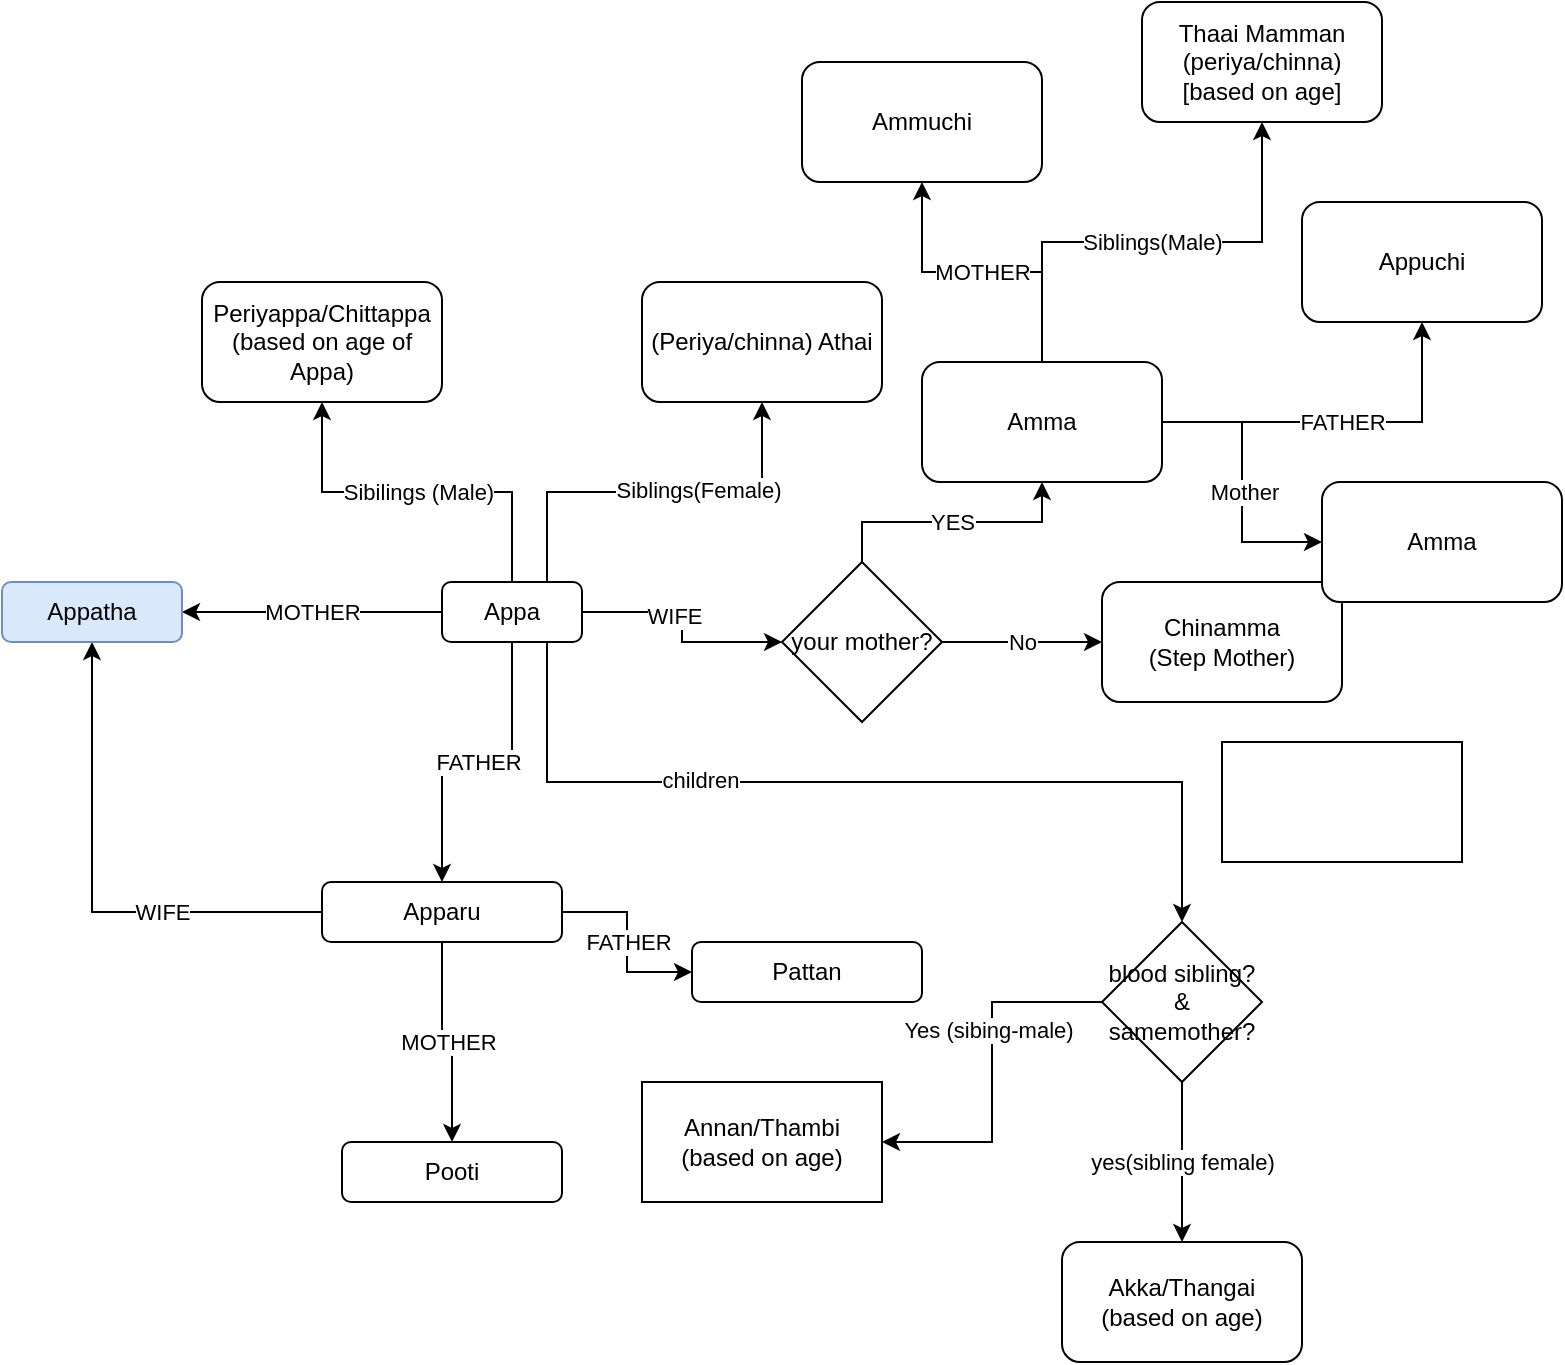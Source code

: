 <mxfile version="22.1.8" type="github">
  <diagram id="CiwGhiM2bAyah1NbgqSa" name="Page-1">
    <mxGraphModel dx="1306" dy="1785" grid="1" gridSize="10" guides="1" tooltips="1" connect="1" arrows="1" fold="1" page="1" pageScale="1" pageWidth="850" pageHeight="1100" math="0" shadow="0">
      <root>
        <mxCell id="0" />
        <mxCell id="1" parent="0" />
        <mxCell id="1SoZ2ksu6iY5cv5EmGTy-5" style="edgeStyle=orthogonalEdgeStyle;rounded=0;orthogonalLoop=1;jettySize=auto;html=1;entryX=0;entryY=0.5;entryDx=0;entryDy=0;" parent="1" source="1SoZ2ksu6iY5cv5EmGTy-1" target="1SoZ2ksu6iY5cv5EmGTy-4" edge="1">
          <mxGeometry relative="1" as="geometry" />
        </mxCell>
        <mxCell id="1SoZ2ksu6iY5cv5EmGTy-6" value="WIFE" style="edgeLabel;html=1;align=center;verticalAlign=middle;resizable=0;points=[];" parent="1SoZ2ksu6iY5cv5EmGTy-5" vertex="1" connectable="0">
          <mxGeometry x="-0.205" y="-2" relative="1" as="geometry">
            <mxPoint as="offset" />
          </mxGeometry>
        </mxCell>
        <mxCell id="1SoZ2ksu6iY5cv5EmGTy-11" value="FATHER" style="edgeStyle=orthogonalEdgeStyle;rounded=0;orthogonalLoop=1;jettySize=auto;html=1;" parent="1" source="1SoZ2ksu6iY5cv5EmGTy-1" target="1SoZ2ksu6iY5cv5EmGTy-10" edge="1">
          <mxGeometry relative="1" as="geometry" />
        </mxCell>
        <mxCell id="1SoZ2ksu6iY5cv5EmGTy-13" value="MOTHER" style="edgeStyle=orthogonalEdgeStyle;rounded=0;orthogonalLoop=1;jettySize=auto;html=1;" parent="1" source="1SoZ2ksu6iY5cv5EmGTy-1" target="1SoZ2ksu6iY5cv5EmGTy-12" edge="1">
          <mxGeometry relative="1" as="geometry" />
        </mxCell>
        <mxCell id="1SoZ2ksu6iY5cv5EmGTy-15" value="Sibilings (Male)" style="edgeStyle=orthogonalEdgeStyle;rounded=0;orthogonalLoop=1;jettySize=auto;html=1;" parent="1" source="1SoZ2ksu6iY5cv5EmGTy-1" target="1SoZ2ksu6iY5cv5EmGTy-14" edge="1">
          <mxGeometry relative="1" as="geometry" />
        </mxCell>
        <mxCell id="1SoZ2ksu6iY5cv5EmGTy-16" style="edgeStyle=orthogonalEdgeStyle;rounded=0;orthogonalLoop=1;jettySize=auto;html=1;exitX=0.75;exitY=0;exitDx=0;exitDy=0;" parent="1" source="1SoZ2ksu6iY5cv5EmGTy-1" target="1SoZ2ksu6iY5cv5EmGTy-17" edge="1">
          <mxGeometry relative="1" as="geometry">
            <mxPoint x="420" y="80" as="targetPoint" />
          </mxGeometry>
        </mxCell>
        <mxCell id="1SoZ2ksu6iY5cv5EmGTy-19" value="Siblings(Female)" style="edgeLabel;html=1;align=center;verticalAlign=middle;resizable=0;points=[];" parent="1SoZ2ksu6iY5cv5EmGTy-16" vertex="1" connectable="0">
          <mxGeometry x="0.214" y="1" relative="1" as="geometry">
            <mxPoint as="offset" />
          </mxGeometry>
        </mxCell>
        <mxCell id="1SoZ2ksu6iY5cv5EmGTy-31" style="edgeStyle=orthogonalEdgeStyle;rounded=0;orthogonalLoop=1;jettySize=auto;html=1;exitX=0.75;exitY=1;exitDx=0;exitDy=0;entryX=0.5;entryY=0;entryDx=0;entryDy=0;" parent="1" source="1SoZ2ksu6iY5cv5EmGTy-1" target="1SoZ2ksu6iY5cv5EmGTy-32" edge="1">
          <mxGeometry relative="1" as="geometry">
            <mxPoint x="660" y="350" as="targetPoint" />
          </mxGeometry>
        </mxCell>
        <mxCell id="1SoZ2ksu6iY5cv5EmGTy-33" value="children" style="edgeLabel;html=1;align=center;verticalAlign=middle;resizable=0;points=[];" parent="1SoZ2ksu6iY5cv5EmGTy-31" vertex="1" connectable="0">
          <mxGeometry x="-0.361" y="1" relative="1" as="geometry">
            <mxPoint as="offset" />
          </mxGeometry>
        </mxCell>
        <mxCell id="1SoZ2ksu6iY5cv5EmGTy-1" value="Appa" style="rounded=1;whiteSpace=wrap;html=1;" parent="1" vertex="1">
          <mxGeometry x="290" y="190" width="70" height="30" as="geometry" />
        </mxCell>
        <mxCell id="gH9LQvdI6YOeVvF69I6v-2" value="FATHER" style="edgeStyle=orthogonalEdgeStyle;rounded=0;orthogonalLoop=1;jettySize=auto;html=1;" parent="1" source="1SoZ2ksu6iY5cv5EmGTy-2" target="gH9LQvdI6YOeVvF69I6v-1" edge="1">
          <mxGeometry relative="1" as="geometry" />
        </mxCell>
        <mxCell id="gH9LQvdI6YOeVvF69I6v-4" value="MOTHER" style="edgeStyle=orthogonalEdgeStyle;rounded=0;orthogonalLoop=1;jettySize=auto;html=1;" parent="1" source="1SoZ2ksu6iY5cv5EmGTy-2" target="gH9LQvdI6YOeVvF69I6v-3" edge="1">
          <mxGeometry relative="1" as="geometry" />
        </mxCell>
        <mxCell id="gH9LQvdI6YOeVvF69I6v-9" value="Siblings(Male)" style="edgeStyle=orthogonalEdgeStyle;rounded=0;orthogonalLoop=1;jettySize=auto;html=1;" parent="1" source="1SoZ2ksu6iY5cv5EmGTy-2" target="gH9LQvdI6YOeVvF69I6v-6" edge="1">
          <mxGeometry relative="1" as="geometry" />
        </mxCell>
        <mxCell id="gH9LQvdI6YOeVvF69I6v-11" value="" style="edgeStyle=orthogonalEdgeStyle;rounded=0;orthogonalLoop=1;jettySize=auto;html=1;" parent="1" source="1SoZ2ksu6iY5cv5EmGTy-2" target="gH9LQvdI6YOeVvF69I6v-10" edge="1">
          <mxGeometry relative="1" as="geometry" />
        </mxCell>
        <mxCell id="_ZczTQVzv1Wm6Jj7xhnZ-41" value="Mother" style="edgeLabel;html=1;align=center;verticalAlign=middle;resizable=0;points=[];" vertex="1" connectable="0" parent="gH9LQvdI6YOeVvF69I6v-11">
          <mxGeometry x="0.071" y="1" relative="1" as="geometry">
            <mxPoint as="offset" />
          </mxGeometry>
        </mxCell>
        <mxCell id="1SoZ2ksu6iY5cv5EmGTy-2" value="Amma" style="rounded=1;whiteSpace=wrap;html=1;" parent="1" vertex="1">
          <mxGeometry x="530" y="80" width="120" height="60" as="geometry" />
        </mxCell>
        <mxCell id="1SoZ2ksu6iY5cv5EmGTy-7" value="YES" style="edgeStyle=orthogonalEdgeStyle;rounded=0;orthogonalLoop=1;jettySize=auto;html=1;entryX=0.5;entryY=1;entryDx=0;entryDy=0;" parent="1" source="1SoZ2ksu6iY5cv5EmGTy-4" target="1SoZ2ksu6iY5cv5EmGTy-2" edge="1">
          <mxGeometry relative="1" as="geometry" />
        </mxCell>
        <mxCell id="1SoZ2ksu6iY5cv5EmGTy-9" value="No" style="edgeStyle=orthogonalEdgeStyle;rounded=0;orthogonalLoop=1;jettySize=auto;html=1;" parent="1" source="1SoZ2ksu6iY5cv5EmGTy-4" target="1SoZ2ksu6iY5cv5EmGTy-8" edge="1">
          <mxGeometry relative="1" as="geometry" />
        </mxCell>
        <mxCell id="1SoZ2ksu6iY5cv5EmGTy-4" value="your mother?" style="rhombus;whiteSpace=wrap;html=1;" parent="1" vertex="1">
          <mxGeometry x="460" y="180" width="80" height="80" as="geometry" />
        </mxCell>
        <mxCell id="1SoZ2ksu6iY5cv5EmGTy-8" value="Chinamma&lt;br&gt;(Step Mother)" style="whiteSpace=wrap;html=1;rounded=1;" parent="1" vertex="1">
          <mxGeometry x="620" y="190" width="120" height="60" as="geometry" />
        </mxCell>
        <mxCell id="1SoZ2ksu6iY5cv5EmGTy-20" style="edgeStyle=orthogonalEdgeStyle;rounded=0;orthogonalLoop=1;jettySize=auto;html=1;entryX=0.5;entryY=1;entryDx=0;entryDy=0;" parent="1" source="1SoZ2ksu6iY5cv5EmGTy-10" target="1SoZ2ksu6iY5cv5EmGTy-12" edge="1">
          <mxGeometry relative="1" as="geometry" />
        </mxCell>
        <mxCell id="1SoZ2ksu6iY5cv5EmGTy-21" value="WIFE" style="edgeLabel;html=1;align=center;verticalAlign=middle;resizable=0;points=[];" parent="1SoZ2ksu6iY5cv5EmGTy-20" vertex="1" connectable="0">
          <mxGeometry x="-0.317" y="3" relative="1" as="geometry">
            <mxPoint x="5" y="-3" as="offset" />
          </mxGeometry>
        </mxCell>
        <mxCell id="1SoZ2ksu6iY5cv5EmGTy-23" value="FATHER" style="edgeStyle=orthogonalEdgeStyle;rounded=0;orthogonalLoop=1;jettySize=auto;html=1;" parent="1" source="1SoZ2ksu6iY5cv5EmGTy-10" target="1SoZ2ksu6iY5cv5EmGTy-22" edge="1">
          <mxGeometry relative="1" as="geometry" />
        </mxCell>
        <mxCell id="1SoZ2ksu6iY5cv5EmGTy-25" value="MOTHER" style="edgeStyle=orthogonalEdgeStyle;rounded=0;orthogonalLoop=1;jettySize=auto;html=1;" parent="1" source="1SoZ2ksu6iY5cv5EmGTy-10" target="1SoZ2ksu6iY5cv5EmGTy-24" edge="1">
          <mxGeometry relative="1" as="geometry" />
        </mxCell>
        <mxCell id="1SoZ2ksu6iY5cv5EmGTy-10" value="Apparu" style="rounded=1;whiteSpace=wrap;html=1;" parent="1" vertex="1">
          <mxGeometry x="230" y="340" width="120" height="30" as="geometry" />
        </mxCell>
        <mxCell id="1SoZ2ksu6iY5cv5EmGTy-12" value="Appatha" style="whiteSpace=wrap;html=1;rounded=1;fillColor=#dae8fc;strokeColor=#6c8ebf;" parent="1" vertex="1">
          <mxGeometry x="70" y="190" width="90" height="30" as="geometry" />
        </mxCell>
        <mxCell id="1SoZ2ksu6iY5cv5EmGTy-14" value="Periyappa/Chittappa&lt;br&gt;(based on age of Appa)" style="rounded=1;whiteSpace=wrap;html=1;" parent="1" vertex="1">
          <mxGeometry x="170" y="40" width="120" height="60" as="geometry" />
        </mxCell>
        <mxCell id="1SoZ2ksu6iY5cv5EmGTy-17" value="(Periya/chinna) Athai" style="rounded=1;whiteSpace=wrap;html=1;" parent="1" vertex="1">
          <mxGeometry x="390" y="40" width="120" height="60" as="geometry" />
        </mxCell>
        <mxCell id="1SoZ2ksu6iY5cv5EmGTy-22" value="Pattan" style="rounded=1;whiteSpace=wrap;html=1;" parent="1" vertex="1">
          <mxGeometry x="415" y="370" width="115" height="30" as="geometry" />
        </mxCell>
        <mxCell id="1SoZ2ksu6iY5cv5EmGTy-24" value="Pooti" style="rounded=1;whiteSpace=wrap;html=1;" parent="1" vertex="1">
          <mxGeometry x="240" y="470" width="110" height="30" as="geometry" />
        </mxCell>
        <mxCell id="1SoZ2ksu6iY5cv5EmGTy-36" value="" style="edgeStyle=orthogonalEdgeStyle;rounded=0;orthogonalLoop=1;jettySize=auto;html=1;" parent="1" source="1SoZ2ksu6iY5cv5EmGTy-32" target="1SoZ2ksu6iY5cv5EmGTy-35" edge="1">
          <mxGeometry relative="1" as="geometry" />
        </mxCell>
        <mxCell id="1SoZ2ksu6iY5cv5EmGTy-37" value="Yes (sibing-male)" style="edgeLabel;html=1;align=center;verticalAlign=middle;resizable=0;points=[];" parent="1SoZ2ksu6iY5cv5EmGTy-36" vertex="1" connectable="0">
          <mxGeometry x="-0.241" y="-2" relative="1" as="geometry">
            <mxPoint as="offset" />
          </mxGeometry>
        </mxCell>
        <mxCell id="1SoZ2ksu6iY5cv5EmGTy-38" value="yes(sibling female)" style="edgeStyle=orthogonalEdgeStyle;rounded=0;orthogonalLoop=1;jettySize=auto;html=1;entryX=0.5;entryY=0;entryDx=0;entryDy=0;" parent="1" source="1SoZ2ksu6iY5cv5EmGTy-32" target="1SoZ2ksu6iY5cv5EmGTy-39" edge="1">
          <mxGeometry relative="1" as="geometry">
            <mxPoint x="610" y="510" as="targetPoint" />
          </mxGeometry>
        </mxCell>
        <mxCell id="1SoZ2ksu6iY5cv5EmGTy-32" value="blood sibling? &amp;amp; samemother?" style="rhombus;whiteSpace=wrap;html=1;" parent="1" vertex="1">
          <mxGeometry x="620" y="360" width="80" height="80" as="geometry" />
        </mxCell>
        <mxCell id="1SoZ2ksu6iY5cv5EmGTy-35" value="Annan/Thambi&lt;br&gt;(based on age)" style="whiteSpace=wrap;html=1;" parent="1" vertex="1">
          <mxGeometry x="390" y="440" width="120" height="60" as="geometry" />
        </mxCell>
        <mxCell id="1SoZ2ksu6iY5cv5EmGTy-39" value="Akka/Thangai&lt;br&gt;(based on age)" style="rounded=1;whiteSpace=wrap;html=1;glass=0;sketch=0;shadow=0;" parent="1" vertex="1">
          <mxGeometry x="600" y="520" width="120" height="60" as="geometry" />
        </mxCell>
        <mxCell id="gH9LQvdI6YOeVvF69I6v-1" value="Appuchi" style="whiteSpace=wrap;html=1;rounded=1;" parent="1" vertex="1">
          <mxGeometry x="720" width="120" height="60" as="geometry" />
        </mxCell>
        <mxCell id="gH9LQvdI6YOeVvF69I6v-3" value="Ammuchi" style="rounded=1;whiteSpace=wrap;html=1;" parent="1" vertex="1">
          <mxGeometry x="470" y="-70" width="120" height="60" as="geometry" />
        </mxCell>
        <mxCell id="gH9LQvdI6YOeVvF69I6v-5" value="" style="rounded=0;whiteSpace=wrap;html=1;" parent="1" vertex="1">
          <mxGeometry x="680" y="270" width="120" height="60" as="geometry" />
        </mxCell>
        <mxCell id="gH9LQvdI6YOeVvF69I6v-6" value="Thaai Mamman&lt;br&gt;(periya/chinna)&lt;br&gt;[based on age]" style="rounded=1;whiteSpace=wrap;html=1;" parent="1" vertex="1">
          <mxGeometry x="640" y="-100" width="120" height="60" as="geometry" />
        </mxCell>
        <mxCell id="gH9LQvdI6YOeVvF69I6v-10" value="Amma" style="rounded=1;whiteSpace=wrap;html=1;" parent="1" vertex="1">
          <mxGeometry x="730" y="140" width="120" height="60" as="geometry" />
        </mxCell>
      </root>
    </mxGraphModel>
  </diagram>
</mxfile>
